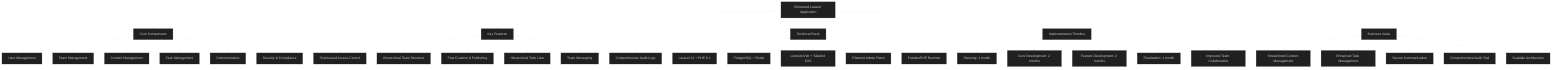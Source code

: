 %%{init: {'theme': 'dark', 'themeVariables': { 'primaryColor': '#2c3e50', 'primaryTextColor': '#ecf0f1', 'primaryBorderColor': '#7f8c8d', 'lineColor': '#ecf0f1', 'secondaryColor': '#34495e', 'tertiaryColor': '#282c34' }}}%%
flowchart TD
    A[Enhanced Laravel Application] --> B[Core Components]
    A --> C[Key Features]
    A --> D[Technical Stack]
    A --> E[Implementation Timeline]
    A --> F[Business Value]
    
    B --> B1[User Management]
    B --> B2[Team Management]
    B --> B3[Content Management]
    B --> B4[Task Management]
    B --> B5[Communication]
    B --> B6[Security & Compliance]
    
    C --> C1[Role-based Access Control]
    C --> C2[Hierarchical Team Structure]
    C --> C3[Post Creation & Publishing]
    C --> C4[Hierarchical Todo Lists]
    C --> C5[Team Messaging]
    C --> C6[Comprehensive Audit Logs]
    
    D --> D1[Laravel 12 + PHP 8.4]
    D --> D2[PostgreSQL + Redis]
    D --> D3[Livewire/Volt + Tailwind CSS]
    D --> D4[Filament Admin Panel]
    D --> D5[FrankenPHP Runtime]
    
    E --> E1[Planning: 1 month]
    E --> E2[Core Development: 2 months]
    E --> E3[Feature Development: 2 months]
    E --> E4[Finalization: 1 month]
    
    F --> F1[Improved Team Collaboration]
    F --> F2[Streamlined Content Management]
    F --> F3[Enhanced Task Management]
    F --> F4[Secure Communication]
    F --> F5[Comprehensive Audit Trail]
    F --> F6[Scalable Architecture]